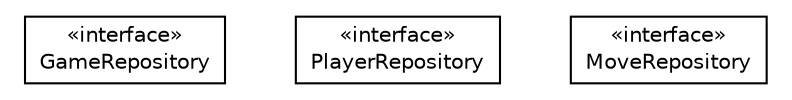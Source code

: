#!/usr/local/bin/dot
#
# Class diagram 
# Generated by UMLGraph version 5.1 (http://www.umlgraph.org/)
#

digraph G {
	edge [fontname="Helvetica",fontsize=10,labelfontname="Helvetica",labelfontsize=10];
	node [fontname="Helvetica",fontsize=10,shape=plaintext];
	nodesep=0.25;
	ranksep=0.5;
	// com.nikolay.tictactoe.repository.GameRepository
	c28 [label=<<table title="com.nikolay.tictactoe.repository.GameRepository" border="0" cellborder="1" cellspacing="0" cellpadding="2" port="p" href="./GameRepository.html">
		<tr><td><table border="0" cellspacing="0" cellpadding="1">
<tr><td align="center" balign="center"> &#171;interface&#187; </td></tr>
<tr><td align="center" balign="center"> GameRepository </td></tr>
		</table></td></tr>
		</table>>, fontname="Helvetica", fontcolor="black", fontsize=10.0];
	// com.nikolay.tictactoe.repository.PlayerRepository
	c29 [label=<<table title="com.nikolay.tictactoe.repository.PlayerRepository" border="0" cellborder="1" cellspacing="0" cellpadding="2" port="p" href="./PlayerRepository.html">
		<tr><td><table border="0" cellspacing="0" cellpadding="1">
<tr><td align="center" balign="center"> &#171;interface&#187; </td></tr>
<tr><td align="center" balign="center"> PlayerRepository </td></tr>
		</table></td></tr>
		</table>>, fontname="Helvetica", fontcolor="black", fontsize=10.0];
	// com.nikolay.tictactoe.repository.MoveRepository
	c30 [label=<<table title="com.nikolay.tictactoe.repository.MoveRepository" border="0" cellborder="1" cellspacing="0" cellpadding="2" port="p" href="./MoveRepository.html">
		<tr><td><table border="0" cellspacing="0" cellpadding="1">
<tr><td align="center" balign="center"> &#171;interface&#187; </td></tr>
<tr><td align="center" balign="center"> MoveRepository </td></tr>
		</table></td></tr>
		</table>>, fontname="Helvetica", fontcolor="black", fontsize=10.0];
}

